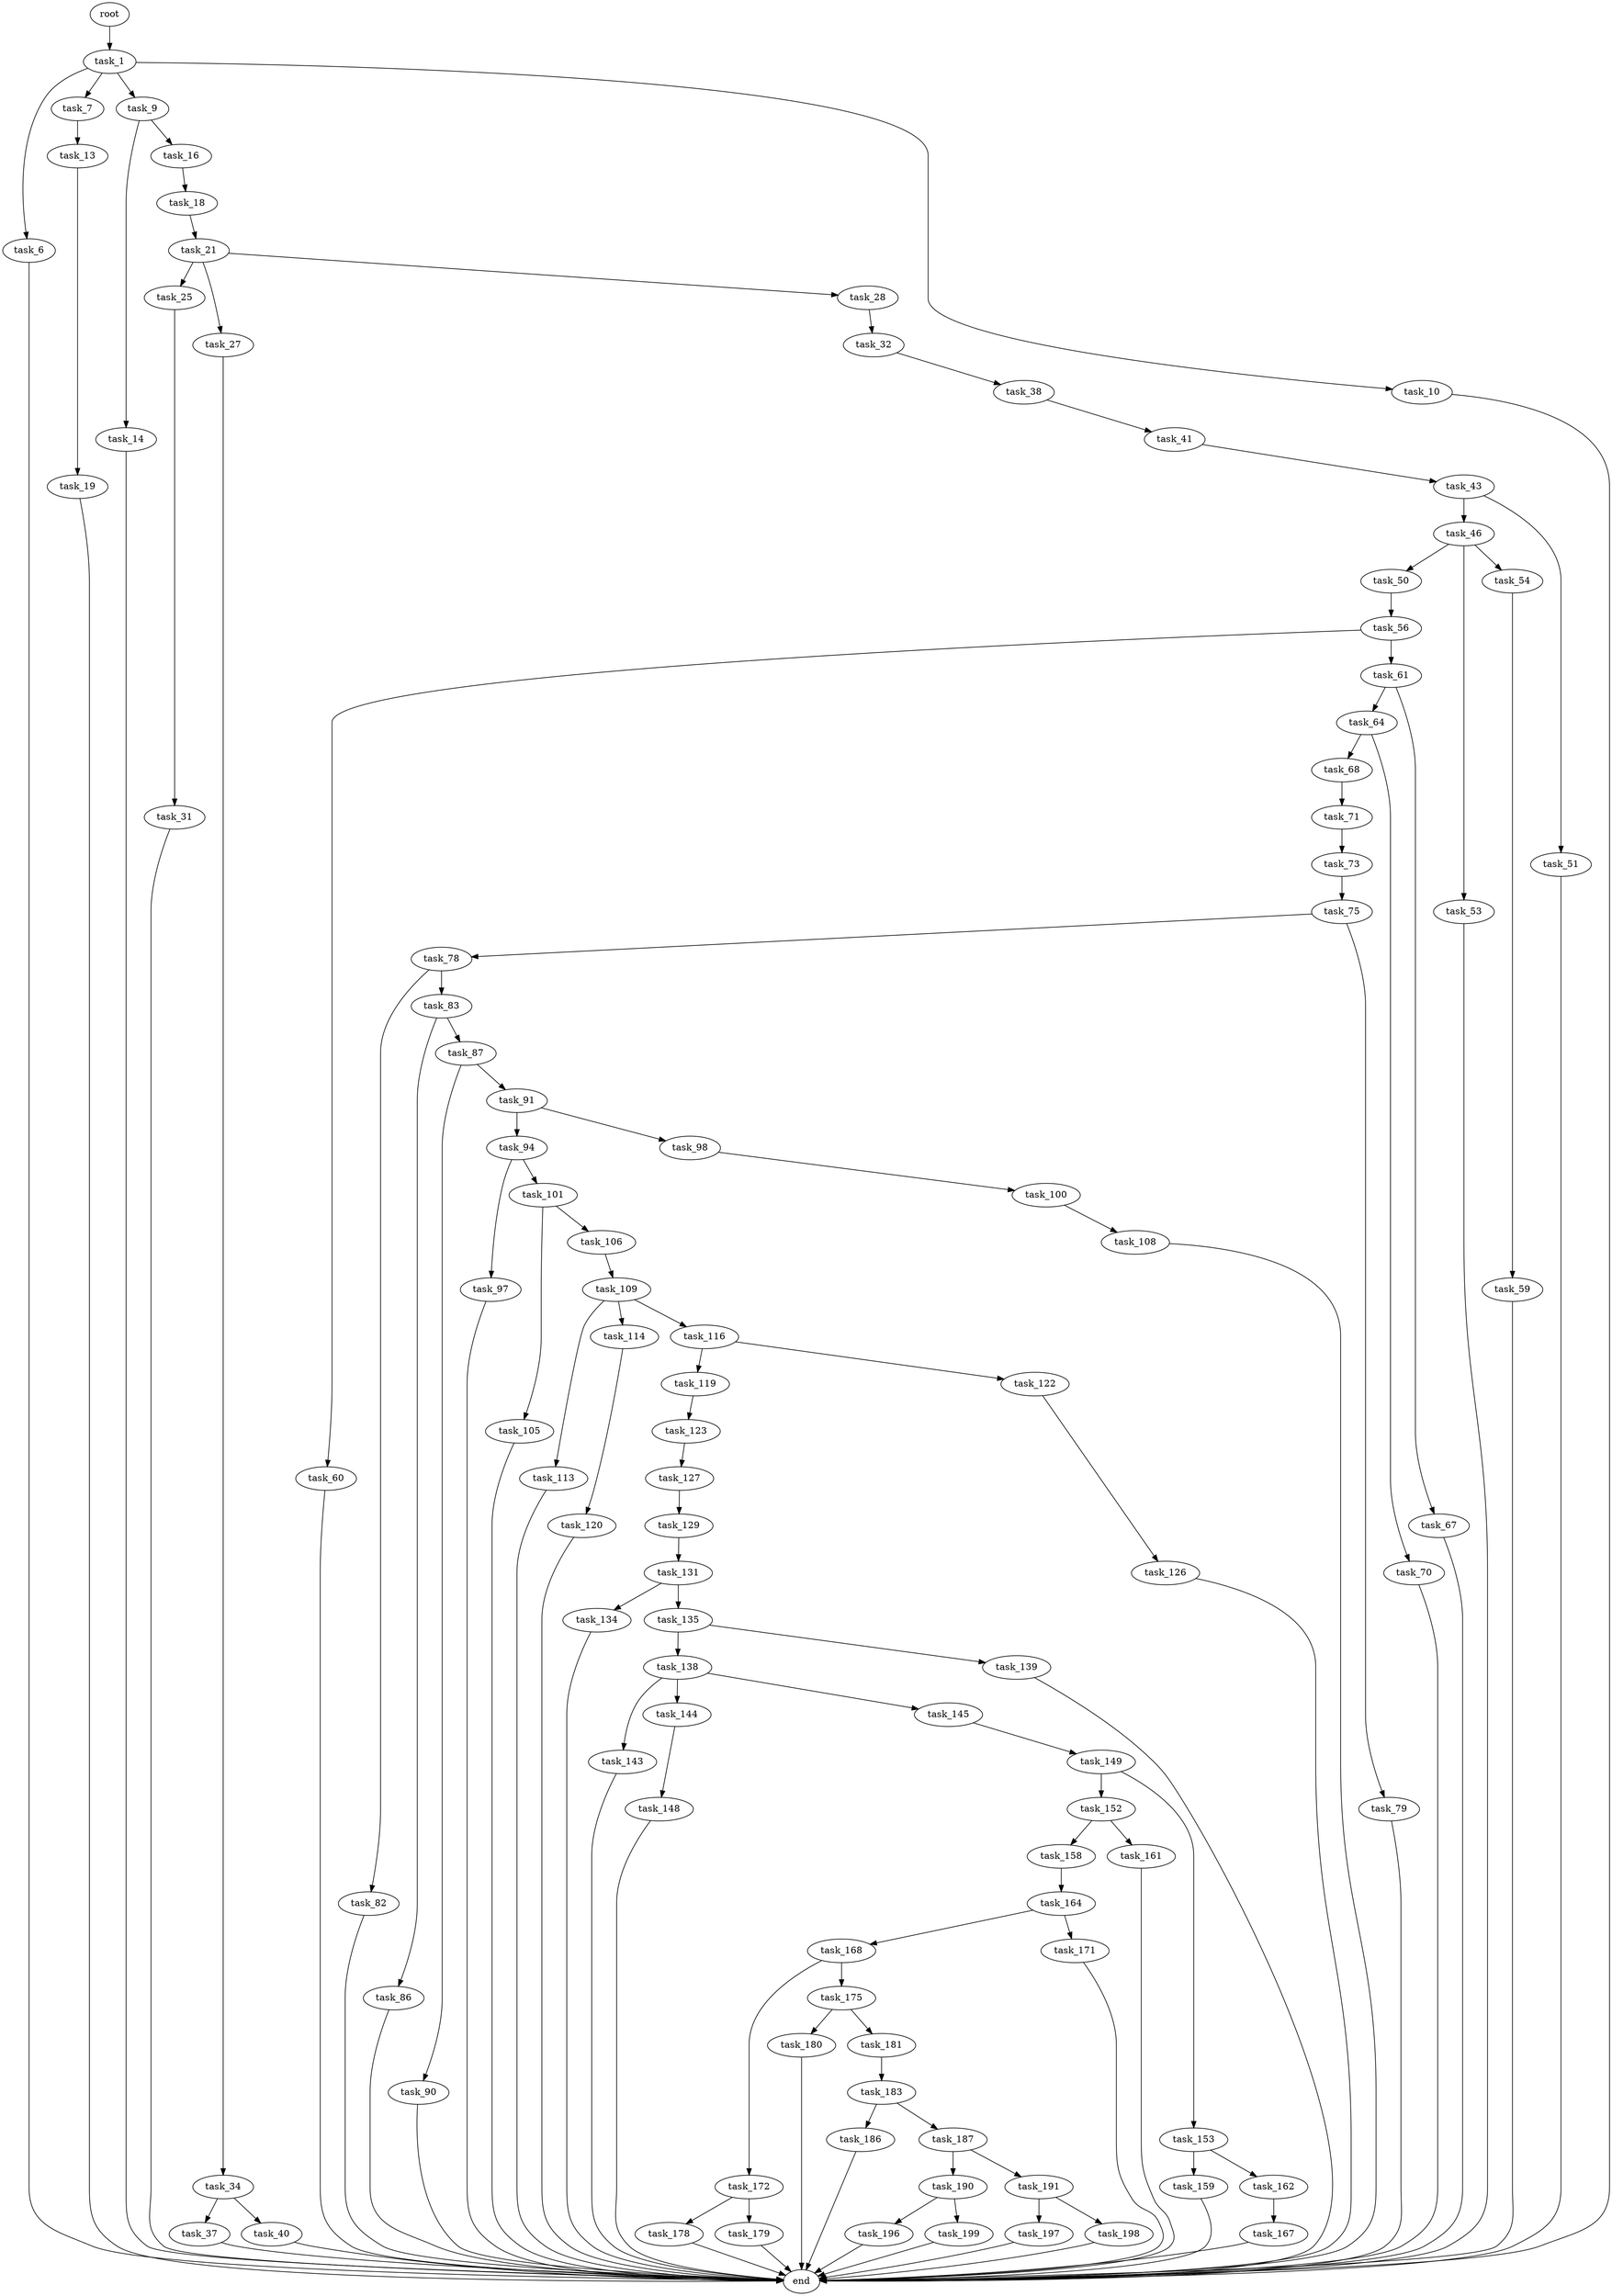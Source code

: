 digraph G {
  root [size="0.000000"];
  task_1 [size="937396468.000000"];
  task_6 [size="11605874648.000000"];
  task_7 [size="68719476736.000000"];
  task_9 [size="68719476736.000000"];
  task_10 [size="12003696968.000000"];
  end [size="0.000000"];
  task_13 [size="549755813888.000000"];
  task_14 [size="42667309528.000000"];
  task_16 [size="28991029248.000000"];
  task_19 [size="8589934592.000000"];
  task_18 [size="28991029248.000000"];
  task_21 [size="134217728000.000000"];
  task_25 [size="17060890410.000000"];
  task_27 [size="368293445632.000000"];
  task_28 [size="28991029248.000000"];
  task_31 [size="457786502963.000000"];
  task_34 [size="168336420554.000000"];
  task_32 [size="1835895518.000000"];
  task_38 [size="9962305851.000000"];
  task_37 [size="134217728000.000000"];
  task_40 [size="79689696348.000000"];
  task_41 [size="12522788996.000000"];
  task_43 [size="8589934592.000000"];
  task_46 [size="90284704212.000000"];
  task_51 [size="368293445632.000000"];
  task_50 [size="5726478440.000000"];
  task_53 [size="348597005181.000000"];
  task_54 [size="19308728310.000000"];
  task_56 [size="432061325800.000000"];
  task_59 [size="19203796972.000000"];
  task_60 [size="8199749064.000000"];
  task_61 [size="4189593689.000000"];
  task_64 [size="231928233984.000000"];
  task_67 [size="612661544023.000000"];
  task_68 [size="440189118653.000000"];
  task_70 [size="28991029248.000000"];
  task_71 [size="549755813888.000000"];
  task_73 [size="1644936054.000000"];
  task_75 [size="1738254391.000000"];
  task_78 [size="82658225020.000000"];
  task_79 [size="58970251056.000000"];
  task_82 [size="678292588168.000000"];
  task_83 [size="1043291178.000000"];
  task_86 [size="549755813888.000000"];
  task_87 [size="231928233984.000000"];
  task_90 [size="8589934592.000000"];
  task_91 [size="368293445632.000000"];
  task_94 [size="1073741824000.000000"];
  task_98 [size="4051213364.000000"];
  task_97 [size="134217728000.000000"];
  task_101 [size="68719476736.000000"];
  task_100 [size="18845288897.000000"];
  task_108 [size="20243647526.000000"];
  task_105 [size="33245219224.000000"];
  task_106 [size="227466811197.000000"];
  task_109 [size="644304058911.000000"];
  task_113 [size="134217728000.000000"];
  task_114 [size="68719476736.000000"];
  task_116 [size="368293445632.000000"];
  task_120 [size="134217728000.000000"];
  task_119 [size="9236511154.000000"];
  task_122 [size="384396867041.000000"];
  task_123 [size="1073741824000.000000"];
  task_126 [size="2152002658.000000"];
  task_127 [size="10227235884.000000"];
  task_129 [size="19616038712.000000"];
  task_131 [size="34081196216.000000"];
  task_134 [size="834287727832.000000"];
  task_135 [size="8589934592.000000"];
  task_138 [size="1073741824000.000000"];
  task_139 [size="8815120109.000000"];
  task_143 [size="231928233984.000000"];
  task_144 [size="109555879304.000000"];
  task_145 [size="782757789696.000000"];
  task_148 [size="1073741824000.000000"];
  task_149 [size="28991029248.000000"];
  task_152 [size="782757789696.000000"];
  task_153 [size="231928233984.000000"];
  task_158 [size="51277787189.000000"];
  task_161 [size="134217728000.000000"];
  task_159 [size="1073741824000.000000"];
  task_162 [size="1073741824000.000000"];
  task_164 [size="57645758933.000000"];
  task_167 [size="10153353718.000000"];
  task_168 [size="150180792666.000000"];
  task_171 [size="268546603526.000000"];
  task_172 [size="43972658293.000000"];
  task_175 [size="13501532156.000000"];
  task_178 [size="231928233984.000000"];
  task_179 [size="14906068450.000000"];
  task_180 [size="134217728000.000000"];
  task_181 [size="111346502497.000000"];
  task_183 [size="39571716536.000000"];
  task_186 [size="8589934592.000000"];
  task_187 [size="23721610073.000000"];
  task_190 [size="46605143514.000000"];
  task_191 [size="18289632809.000000"];
  task_196 [size="3466332403.000000"];
  task_199 [size="7033665726.000000"];
  task_197 [size="134217728000.000000"];
  task_198 [size="53216772859.000000"];

  root -> task_1 [size="1.000000"];
  task_1 -> task_6 [size="33554432.000000"];
  task_1 -> task_7 [size="33554432.000000"];
  task_1 -> task_9 [size="33554432.000000"];
  task_1 -> task_10 [size="33554432.000000"];
  task_6 -> end [size="1.000000"];
  task_7 -> task_13 [size="134217728.000000"];
  task_9 -> task_14 [size="134217728.000000"];
  task_9 -> task_16 [size="134217728.000000"];
  task_10 -> end [size="1.000000"];
  task_13 -> task_19 [size="536870912.000000"];
  task_14 -> end [size="1.000000"];
  task_16 -> task_18 [size="75497472.000000"];
  task_19 -> end [size="1.000000"];
  task_18 -> task_21 [size="75497472.000000"];
  task_21 -> task_25 [size="209715200.000000"];
  task_21 -> task_27 [size="209715200.000000"];
  task_21 -> task_28 [size="209715200.000000"];
  task_25 -> task_31 [size="33554432.000000"];
  task_27 -> task_34 [size="411041792.000000"];
  task_28 -> task_32 [size="75497472.000000"];
  task_31 -> end [size="1.000000"];
  task_34 -> task_37 [size="301989888.000000"];
  task_34 -> task_40 [size="301989888.000000"];
  task_32 -> task_38 [size="33554432.000000"];
  task_38 -> task_41 [size="301989888.000000"];
  task_37 -> end [size="1.000000"];
  task_40 -> end [size="1.000000"];
  task_41 -> task_43 [size="33554432.000000"];
  task_43 -> task_46 [size="33554432.000000"];
  task_43 -> task_51 [size="33554432.000000"];
  task_46 -> task_50 [size="134217728.000000"];
  task_46 -> task_53 [size="134217728.000000"];
  task_46 -> task_54 [size="134217728.000000"];
  task_51 -> end [size="1.000000"];
  task_50 -> task_56 [size="536870912.000000"];
  task_53 -> end [size="1.000000"];
  task_54 -> task_59 [size="536870912.000000"];
  task_56 -> task_60 [size="536870912.000000"];
  task_56 -> task_61 [size="536870912.000000"];
  task_59 -> end [size="1.000000"];
  task_60 -> end [size="1.000000"];
  task_61 -> task_64 [size="134217728.000000"];
  task_61 -> task_67 [size="134217728.000000"];
  task_64 -> task_68 [size="301989888.000000"];
  task_64 -> task_70 [size="301989888.000000"];
  task_67 -> end [size="1.000000"];
  task_68 -> task_71 [size="301989888.000000"];
  task_70 -> end [size="1.000000"];
  task_71 -> task_73 [size="536870912.000000"];
  task_73 -> task_75 [size="75497472.000000"];
  task_75 -> task_78 [size="33554432.000000"];
  task_75 -> task_79 [size="33554432.000000"];
  task_78 -> task_82 [size="75497472.000000"];
  task_78 -> task_83 [size="75497472.000000"];
  task_79 -> end [size="1.000000"];
  task_82 -> end [size="1.000000"];
  task_83 -> task_86 [size="33554432.000000"];
  task_83 -> task_87 [size="33554432.000000"];
  task_86 -> end [size="1.000000"];
  task_87 -> task_90 [size="301989888.000000"];
  task_87 -> task_91 [size="301989888.000000"];
  task_90 -> end [size="1.000000"];
  task_91 -> task_94 [size="411041792.000000"];
  task_91 -> task_98 [size="411041792.000000"];
  task_94 -> task_97 [size="838860800.000000"];
  task_94 -> task_101 [size="838860800.000000"];
  task_98 -> task_100 [size="301989888.000000"];
  task_97 -> end [size="1.000000"];
  task_101 -> task_105 [size="134217728.000000"];
  task_101 -> task_106 [size="134217728.000000"];
  task_100 -> task_108 [size="411041792.000000"];
  task_108 -> end [size="1.000000"];
  task_105 -> end [size="1.000000"];
  task_106 -> task_109 [size="209715200.000000"];
  task_109 -> task_113 [size="411041792.000000"];
  task_109 -> task_114 [size="411041792.000000"];
  task_109 -> task_116 [size="411041792.000000"];
  task_113 -> end [size="1.000000"];
  task_114 -> task_120 [size="134217728.000000"];
  task_116 -> task_119 [size="411041792.000000"];
  task_116 -> task_122 [size="411041792.000000"];
  task_120 -> end [size="1.000000"];
  task_119 -> task_123 [size="411041792.000000"];
  task_122 -> task_126 [size="301989888.000000"];
  task_123 -> task_127 [size="838860800.000000"];
  task_126 -> end [size="1.000000"];
  task_127 -> task_129 [size="838860800.000000"];
  task_129 -> task_131 [size="536870912.000000"];
  task_131 -> task_134 [size="838860800.000000"];
  task_131 -> task_135 [size="838860800.000000"];
  task_134 -> end [size="1.000000"];
  task_135 -> task_138 [size="33554432.000000"];
  task_135 -> task_139 [size="33554432.000000"];
  task_138 -> task_143 [size="838860800.000000"];
  task_138 -> task_144 [size="838860800.000000"];
  task_138 -> task_145 [size="838860800.000000"];
  task_139 -> end [size="1.000000"];
  task_143 -> end [size="1.000000"];
  task_144 -> task_148 [size="75497472.000000"];
  task_145 -> task_149 [size="679477248.000000"];
  task_148 -> end [size="1.000000"];
  task_149 -> task_152 [size="75497472.000000"];
  task_149 -> task_153 [size="75497472.000000"];
  task_152 -> task_158 [size="679477248.000000"];
  task_152 -> task_161 [size="679477248.000000"];
  task_153 -> task_159 [size="301989888.000000"];
  task_153 -> task_162 [size="301989888.000000"];
  task_158 -> task_164 [size="75497472.000000"];
  task_161 -> end [size="1.000000"];
  task_159 -> end [size="1.000000"];
  task_162 -> task_167 [size="838860800.000000"];
  task_164 -> task_168 [size="75497472.000000"];
  task_164 -> task_171 [size="75497472.000000"];
  task_167 -> end [size="1.000000"];
  task_168 -> task_172 [size="301989888.000000"];
  task_168 -> task_175 [size="301989888.000000"];
  task_171 -> end [size="1.000000"];
  task_172 -> task_178 [size="75497472.000000"];
  task_172 -> task_179 [size="75497472.000000"];
  task_175 -> task_180 [size="411041792.000000"];
  task_175 -> task_181 [size="411041792.000000"];
  task_178 -> end [size="1.000000"];
  task_179 -> end [size="1.000000"];
  task_180 -> end [size="1.000000"];
  task_181 -> task_183 [size="209715200.000000"];
  task_183 -> task_186 [size="33554432.000000"];
  task_183 -> task_187 [size="33554432.000000"];
  task_186 -> end [size="1.000000"];
  task_187 -> task_190 [size="411041792.000000"];
  task_187 -> task_191 [size="411041792.000000"];
  task_190 -> task_196 [size="33554432.000000"];
  task_190 -> task_199 [size="33554432.000000"];
  task_191 -> task_197 [size="33554432.000000"];
  task_191 -> task_198 [size="33554432.000000"];
  task_196 -> end [size="1.000000"];
  task_199 -> end [size="1.000000"];
  task_197 -> end [size="1.000000"];
  task_198 -> end [size="1.000000"];
}
